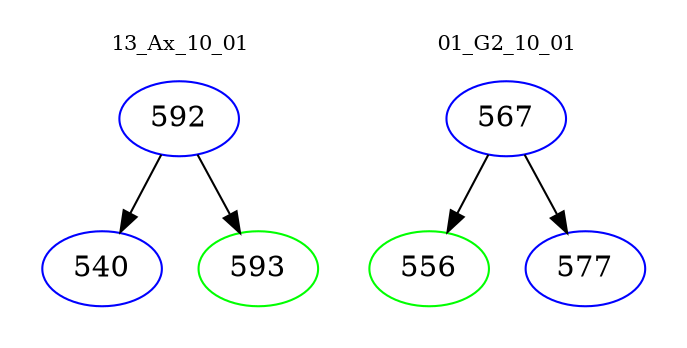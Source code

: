 digraph{
subgraph cluster_0 {
color = white
label = "13_Ax_10_01";
fontsize=10;
T0_592 [label="592", color="blue"]
T0_592 -> T0_540 [color="black"]
T0_540 [label="540", color="blue"]
T0_592 -> T0_593 [color="black"]
T0_593 [label="593", color="green"]
}
subgraph cluster_1 {
color = white
label = "01_G2_10_01";
fontsize=10;
T1_567 [label="567", color="blue"]
T1_567 -> T1_556 [color="black"]
T1_556 [label="556", color="green"]
T1_567 -> T1_577 [color="black"]
T1_577 [label="577", color="blue"]
}
}
